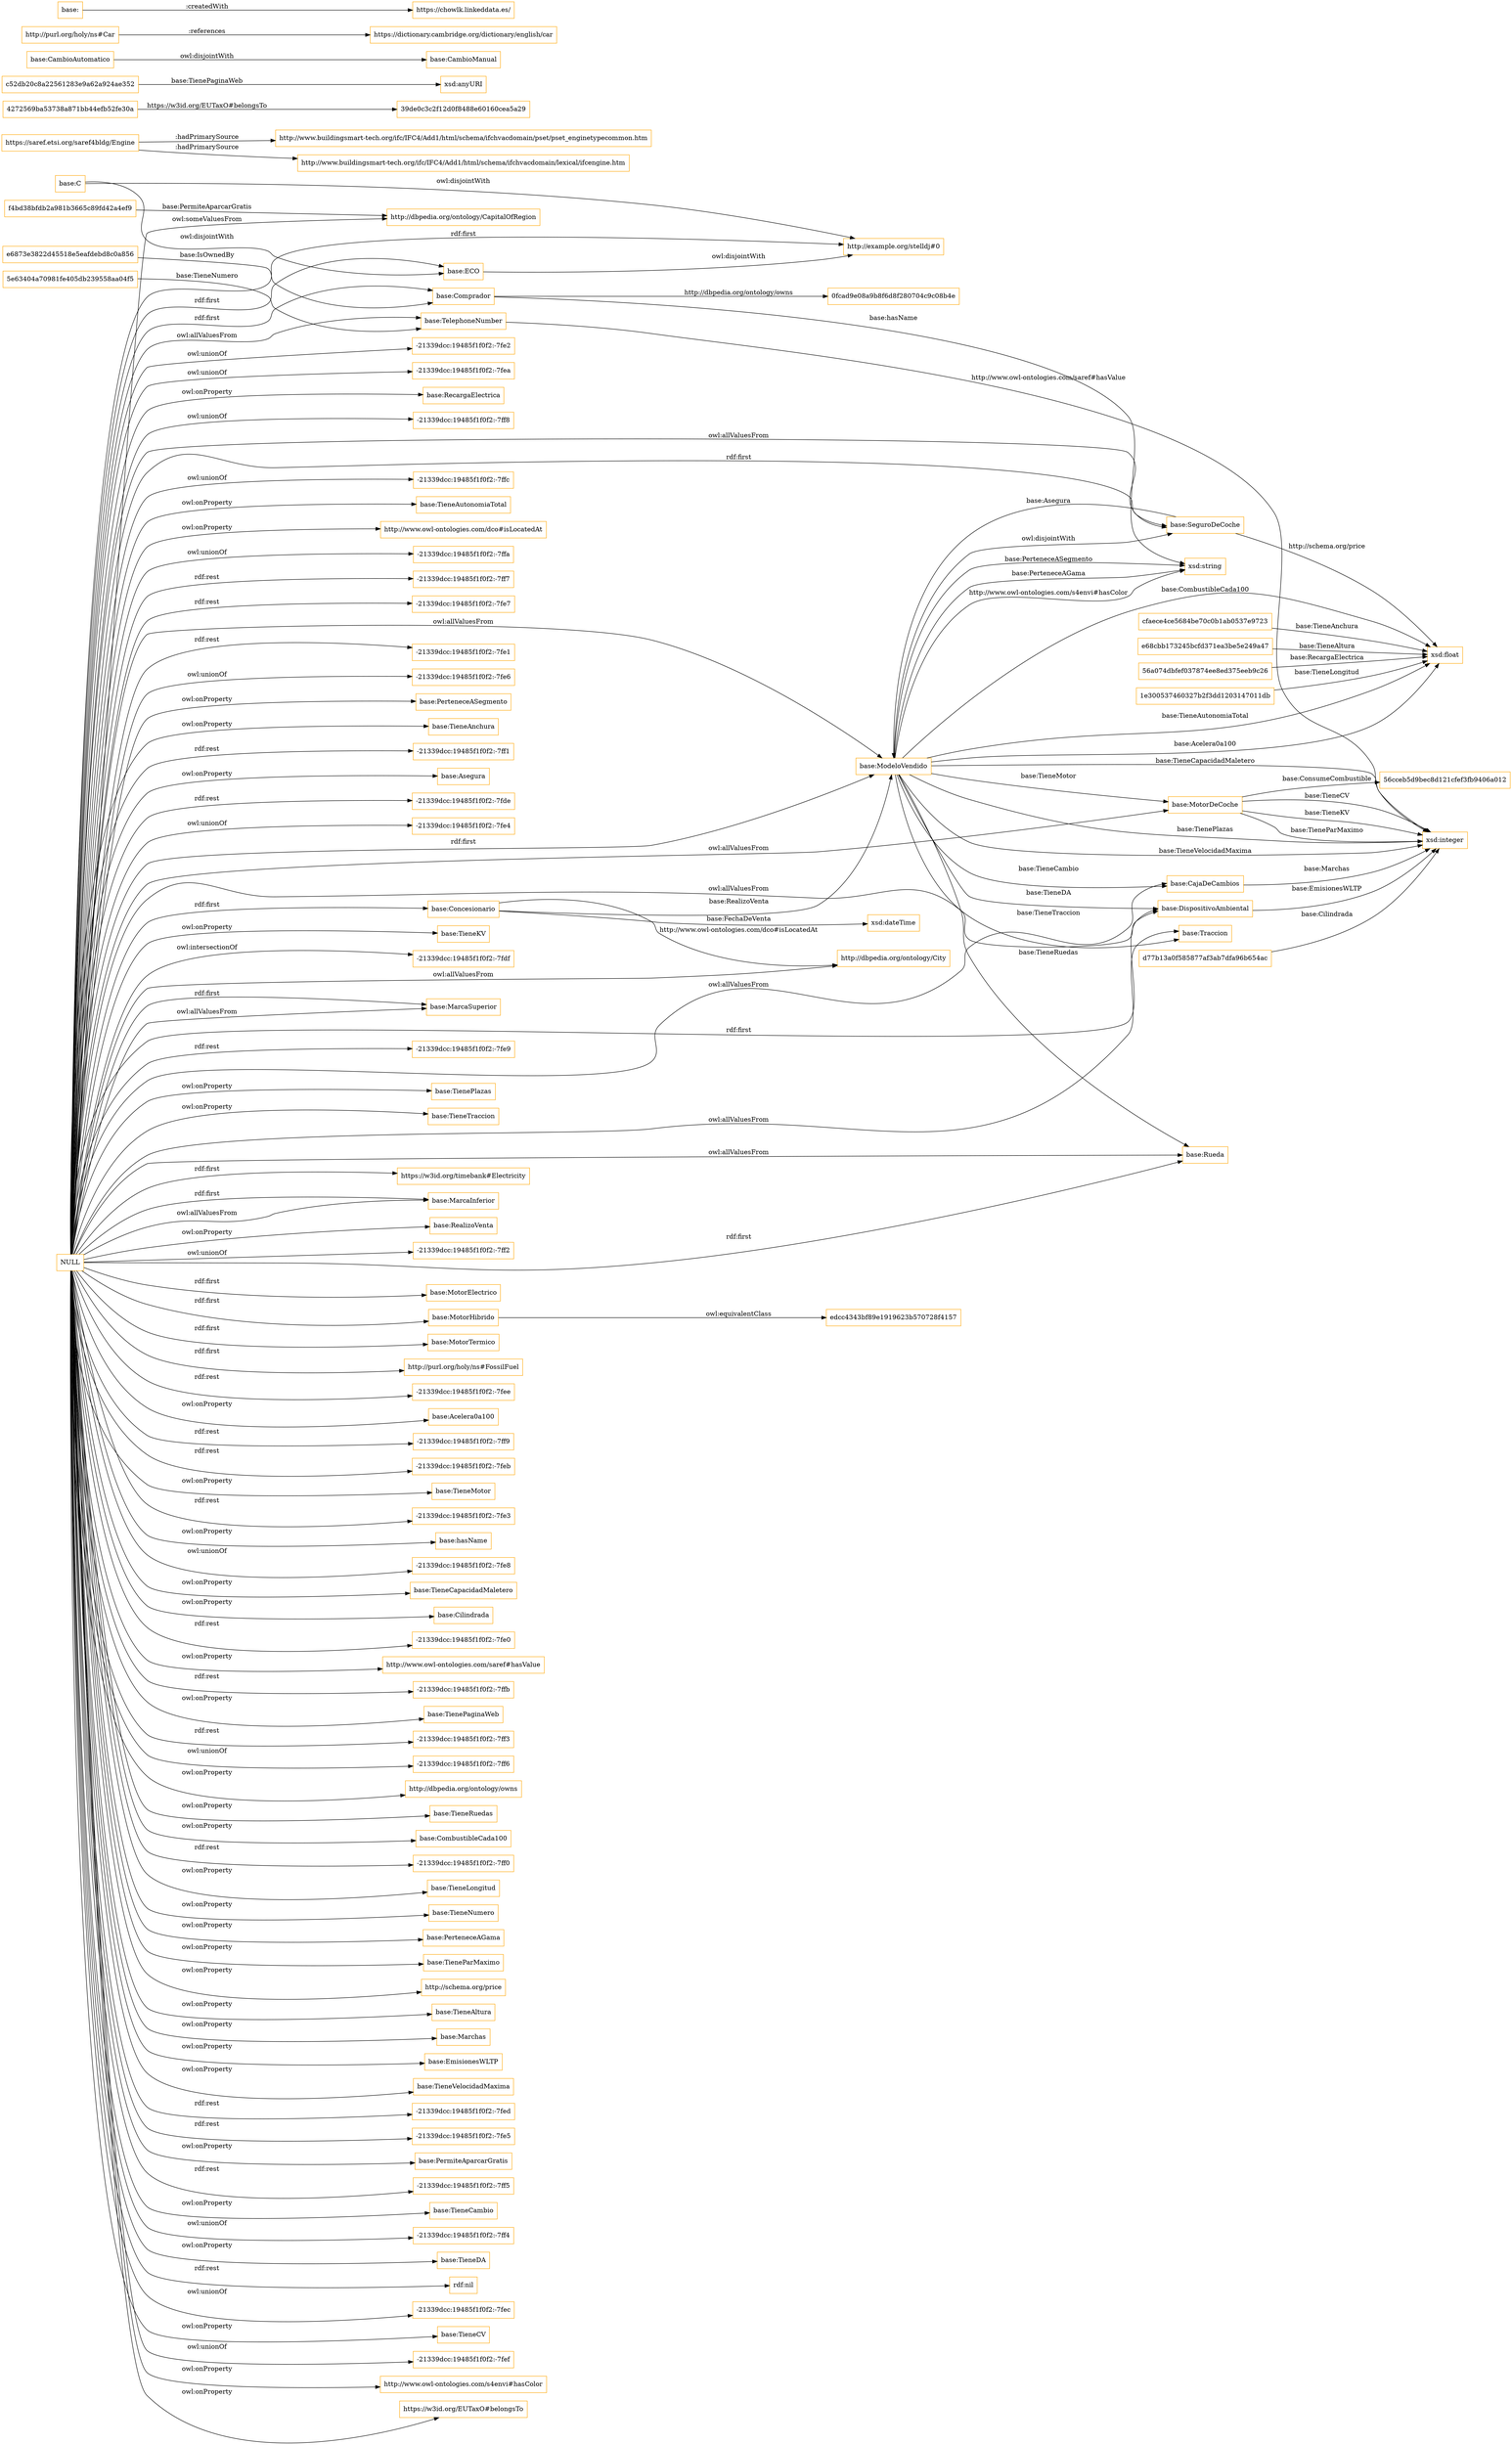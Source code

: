 digraph ar2dtool_diagram { 
rankdir=LR;
size="1501"
node [shape = rectangle, color="orange"]; "base:Traccion" "base:SeguroDeCoche" "base:MarcaSuperior" "http://dbpedia.org/ontology/CapitalOfRegion" "base:DispositivoAmbiental" "d77b13a0f585877af3ab7dfa96b654ac" "https://saref.etsi.org/saref4bldg/Engine" "e68cbb173245bcfd371ea3be5e249a47" "39de0c3c2f12d0f8488e60160cea5a29" "e6873e3822d45518e5eafdebd8c0a856" "edcc4343bf89e1919623b570728f4157" "base:TelephoneNumber" "base:Comprador" "base:MotorDeCoche" "c52db20c8a22561283e9a62a924ae352" "base:Rueda" "56cceb5d9bec8d121cfef3fb9406a012" "56a074dbfef037874ee8ed375eeb9c26" "base:Concesionario" "base:CambioManual" "https://w3id.org/timebank#Electricity" "1e300537460327b2f3dd1203147011db" "base:CajaDeCambios" "base:MarcaInferior" "base:CambioAutomatico" "http://dbpedia.org/ontology/City" "base:C" "base:ECO" "http://purl.org/holy/ns#Car" "base:ModeloVendido" "base:MotorElectrico" "4272569ba53738a871bb44efb52fe30a" "base:MotorHibrido" "f4bd38bfdb2a981b3665c89fd42a4ef9" "http://example.org/stelldj#0" "5e63404a70981fe405db239558aa04f5" "cfaece4ce5684be70c0b1ab0537e9723" "0fcad9e08a9b8f6d8f280704c9c08b4e" "base:MotorTermico" "http://purl.org/holy/ns#FossilFuel" ; /*classes style*/
	"base:C" -> "http://example.org/stelldj#0" [ label = "owl:disjointWith" ];
	"base:C" -> "base:ECO" [ label = "owl:disjointWith" ];
	"http://purl.org/holy/ns#Car" -> "https://dictionary.cambridge.org/dictionary/english/car" [ label = ":references" ];
	"base:CambioAutomatico" -> "base:CambioManual" [ label = "owl:disjointWith" ];
	"NULL" -> "-21339dcc:19485f1f0f2:-7fee" [ label = "rdf:rest" ];
	"NULL" -> "base:Traccion" [ label = "owl:allValuesFrom" ];
	"NULL" -> "base:Acelera0a100" [ label = "owl:onProperty" ];
	"NULL" -> "base:MarcaInferior" [ label = "owl:allValuesFrom" ];
	"NULL" -> "-21339dcc:19485f1f0f2:-7ff9" [ label = "rdf:rest" ];
	"NULL" -> "-21339dcc:19485f1f0f2:-7feb" [ label = "rdf:rest" ];
	"NULL" -> "base:TieneMotor" [ label = "owl:onProperty" ];
	"NULL" -> "-21339dcc:19485f1f0f2:-7fe3" [ label = "rdf:rest" ];
	"NULL" -> "base:hasName" [ label = "owl:onProperty" ];
	"NULL" -> "-21339dcc:19485f1f0f2:-7fe8" [ label = "owl:unionOf" ];
	"NULL" -> "base:Comprador" [ label = "rdf:first" ];
	"NULL" -> "base:TieneCapacidadMaletero" [ label = "owl:onProperty" ];
	"NULL" -> "base:Cilindrada" [ label = "owl:onProperty" ];
	"NULL" -> "-21339dcc:19485f1f0f2:-7fe0" [ label = "rdf:rest" ];
	"NULL" -> "http://www.owl-ontologies.com/saref#hasValue" [ label = "owl:onProperty" ];
	"NULL" -> "base:MotorTermico" [ label = "rdf:first" ];
	"NULL" -> "-21339dcc:19485f1f0f2:-7ffb" [ label = "rdf:rest" ];
	"NULL" -> "base:TienePaginaWeb" [ label = "owl:onProperty" ];
	"NULL" -> "-21339dcc:19485f1f0f2:-7ff3" [ label = "rdf:rest" ];
	"NULL" -> "-21339dcc:19485f1f0f2:-7ff6" [ label = "owl:unionOf" ];
	"NULL" -> "http://dbpedia.org/ontology/owns" [ label = "owl:onProperty" ];
	"NULL" -> "base:TieneRuedas" [ label = "owl:onProperty" ];
	"NULL" -> "base:CombustibleCada100" [ label = "owl:onProperty" ];
	"NULL" -> "-21339dcc:19485f1f0f2:-7ff0" [ label = "rdf:rest" ];
	"NULL" -> "base:TieneLongitud" [ label = "owl:onProperty" ];
	"NULL" -> "base:TieneNumero" [ label = "owl:onProperty" ];
	"NULL" -> "http://example.org/stelldj#0" [ label = "rdf:first" ];
	"NULL" -> "base:ModeloVendido" [ label = "owl:allValuesFrom" ];
	"NULL" -> "base:PerteneceAGama" [ label = "owl:onProperty" ];
	"NULL" -> "base:TieneParMaximo" [ label = "owl:onProperty" ];
	"NULL" -> "http://schema.org/price" [ label = "owl:onProperty" ];
	"NULL" -> "base:TieneAltura" [ label = "owl:onProperty" ];
	"NULL" -> "base:Marchas" [ label = "owl:onProperty" ];
	"NULL" -> "base:EmisionesWLTP" [ label = "owl:onProperty" ];
	"NULL" -> "base:TieneVelocidadMaxima" [ label = "owl:onProperty" ];
	"NULL" -> "-21339dcc:19485f1f0f2:-7fed" [ label = "rdf:rest" ];
	"NULL" -> "-21339dcc:19485f1f0f2:-7fe5" [ label = "rdf:rest" ];
	"NULL" -> "base:PermiteAparcarGratis" [ label = "owl:onProperty" ];
	"NULL" -> "base:ModeloVendido" [ label = "rdf:first" ];
	"NULL" -> "base:Rueda" [ label = "owl:allValuesFrom" ];
	"NULL" -> "base:CajaDeCambios" [ label = "owl:allValuesFrom" ];
	"NULL" -> "-21339dcc:19485f1f0f2:-7ff5" [ label = "rdf:rest" ];
	"NULL" -> "base:TieneCambio" [ label = "owl:onProperty" ];
	"NULL" -> "-21339dcc:19485f1f0f2:-7ff4" [ label = "owl:unionOf" ];
	"NULL" -> "https://w3id.org/timebank#Electricity" [ label = "rdf:first" ];
	"NULL" -> "base:TieneDA" [ label = "owl:onProperty" ];
	"NULL" -> "rdf:nil" [ label = "rdf:rest" ];
	"NULL" -> "base:DispositivoAmbiental" [ label = "owl:allValuesFrom" ];
	"NULL" -> "-21339dcc:19485f1f0f2:-7fec" [ label = "owl:unionOf" ];
	"NULL" -> "base:DispositivoAmbiental" [ label = "rdf:first" ];
	"NULL" -> "base:TieneCV" [ label = "owl:onProperty" ];
	"NULL" -> "http://purl.org/holy/ns#FossilFuel" [ label = "rdf:first" ];
	"NULL" -> "-21339dcc:19485f1f0f2:-7fef" [ label = "owl:unionOf" ];
	"NULL" -> "http://www.owl-ontologies.com/s4envi#hasColor" [ label = "owl:onProperty" ];
	"NULL" -> "base:MarcaSuperior" [ label = "rdf:first" ];
	"NULL" -> "https://w3id.org/EUTaxO#belongsTo" [ label = "owl:onProperty" ];
	"NULL" -> "-21339dcc:19485f1f0f2:-7fe2" [ label = "owl:unionOf" ];
	"NULL" -> "-21339dcc:19485f1f0f2:-7fea" [ label = "owl:unionOf" ];
	"NULL" -> "base:SeguroDeCoche" [ label = "owl:allValuesFrom" ];
	"NULL" -> "base:SeguroDeCoche" [ label = "rdf:first" ];
	"NULL" -> "base:Concesionario" [ label = "rdf:first" ];
	"NULL" -> "base:MotorElectrico" [ label = "rdf:first" ];
	"NULL" -> "base:RecargaElectrica" [ label = "owl:onProperty" ];
	"NULL" -> "-21339dcc:19485f1f0f2:-7ff8" [ label = "owl:unionOf" ];
	"NULL" -> "base:Rueda" [ label = "rdf:first" ];
	"NULL" -> "-21339dcc:19485f1f0f2:-7fe7" [ label = "rdf:rest" ];
	"NULL" -> "-21339dcc:19485f1f0f2:-7ffc" [ label = "owl:unionOf" ];
	"NULL" -> "base:TieneAutonomiaTotal" [ label = "owl:onProperty" ];
	"NULL" -> "base:ECO" [ label = "rdf:first" ];
	"NULL" -> "http://www.owl-ontologies.com/dco#isLocatedAt" [ label = "owl:onProperty" ];
	"NULL" -> "-21339dcc:19485f1f0f2:-7ffa" [ label = "owl:unionOf" ];
	"NULL" -> "-21339dcc:19485f1f0f2:-7ff7" [ label = "rdf:rest" ];
	"NULL" -> "base:MarcaInferior" [ label = "rdf:first" ];
	"NULL" -> "-21339dcc:19485f1f0f2:-7fe1" [ label = "rdf:rest" ];
	"NULL" -> "-21339dcc:19485f1f0f2:-7fe6" [ label = "owl:unionOf" ];
	"NULL" -> "http://dbpedia.org/ontology/CapitalOfRegion" [ label = "owl:someValuesFrom" ];
	"NULL" -> "base:MotorHibrido" [ label = "rdf:first" ];
	"NULL" -> "base:PerteneceASegmento" [ label = "owl:onProperty" ];
	"NULL" -> "base:TieneAnchura" [ label = "owl:onProperty" ];
	"NULL" -> "-21339dcc:19485f1f0f2:-7ff1" [ label = "rdf:rest" ];
	"NULL" -> "base:TelephoneNumber" [ label = "owl:allValuesFrom" ];
	"NULL" -> "base:MarcaSuperior" [ label = "owl:allValuesFrom" ];
	"NULL" -> "base:MotorDeCoche" [ label = "owl:allValuesFrom" ];
	"NULL" -> "http://dbpedia.org/ontology/City" [ label = "owl:allValuesFrom" ];
	"NULL" -> "base:Asegura" [ label = "owl:onProperty" ];
	"NULL" -> "-21339dcc:19485f1f0f2:-7fde" [ label = "rdf:rest" ];
	"NULL" -> "-21339dcc:19485f1f0f2:-7fe4" [ label = "owl:unionOf" ];
	"NULL" -> "base:TieneKV" [ label = "owl:onProperty" ];
	"NULL" -> "-21339dcc:19485f1f0f2:-7fdf" [ label = "owl:intersectionOf" ];
	"NULL" -> "-21339dcc:19485f1f0f2:-7fe9" [ label = "rdf:rest" ];
	"NULL" -> "base:TienePlazas" [ label = "owl:onProperty" ];
	"NULL" -> "base:TieneTraccion" [ label = "owl:onProperty" ];
	"NULL" -> "base:RealizoVenta" [ label = "owl:onProperty" ];
	"NULL" -> "-21339dcc:19485f1f0f2:-7ff2" [ label = "owl:unionOf" ];
	"base:MotorHibrido" -> "edcc4343bf89e1919623b570728f4157" [ label = "owl:equivalentClass" ];
	"https://saref.etsi.org/saref4bldg/Engine" -> "http://www.buildingsmart-tech.org/ifc/IFC4/Add1/html/schema/ifchvacdomain/pset/pset_enginetypecommon.htm" [ label = ":hadPrimarySource" ];
	"https://saref.etsi.org/saref4bldg/Engine" -> "http://www.buildingsmart-tech.org/ifc/IFC4/Add1/html/schema/ifchvacdomain/lexical/ifcengine.htm" [ label = ":hadPrimarySource" ];
	"base:ECO" -> "http://example.org/stelldj#0" [ label = "owl:disjointWith" ];
	"base:ModeloVendido" -> "base:SeguroDeCoche" [ label = "owl:disjointWith" ];
	"base:" -> "https://chowlk.linkeddata.es/" [ label = ":createdWith" ];
	"e6873e3822d45518e5eafdebd8c0a856" -> "base:Comprador" [ label = "base:IsOwnedBy" ];
	"base:Comprador" -> "xsd:string" [ label = "base:hasName" ];
	"base:Concesionario" -> "xsd:dateTime" [ label = "base:FechaDeVenta" ];
	"5e63404a70981fe405db239558aa04f5" -> "base:TelephoneNumber" [ label = "base:TieneNumero" ];
	"base:ModeloVendido" -> "base:Traccion" [ label = "base:TieneTraccion" ];
	"c52db20c8a22561283e9a62a924ae352" -> "xsd:anyURI" [ label = "base:TienePaginaWeb" ];
	"1e300537460327b2f3dd1203147011db" -> "xsd:float" [ label = "base:TieneLongitud" ];
	"e68cbb173245bcfd371ea3be5e249a47" -> "xsd:float" [ label = "base:TieneAltura" ];
	"base:ModeloVendido" -> "xsd:float" [ label = "base:Acelera0a100" ];
	"base:MotorDeCoche" -> "xsd:integer" [ label = "base:TieneCV" ];
	"base:TelephoneNumber" -> "xsd:integer" [ label = "http://www.owl-ontologies.com/saref#hasValue" ];
	"base:ModeloVendido" -> "base:Rueda" [ label = "base:TieneRuedas" ];
	"base:MotorDeCoche" -> "56cceb5d9bec8d121cfef3fb9406a012" [ label = "base:ConsumeCombustible" ];
	"base:Concesionario" -> "base:ModeloVendido" [ label = "base:RealizoVenta" ];
	"base:Concesionario" -> "http://dbpedia.org/ontology/City" [ label = "http://www.owl-ontologies.com/dco#isLocatedAt" ];
	"base:SeguroDeCoche" -> "xsd:float" [ label = "http://schema.org/price" ];
	"base:SeguroDeCoche" -> "base:ModeloVendido" [ label = "base:Asegura" ];
	"base:ModeloVendido" -> "base:DispositivoAmbiental" [ label = "base:TieneDA" ];
	"base:ModeloVendido" -> "base:CajaDeCambios" [ label = "base:TieneCambio" ];
	"base:ModeloVendido" -> "xsd:float" [ label = "base:CombustibleCada100" ];
	"cfaece4ce5684be70c0b1ab0537e9723" -> "xsd:float" [ label = "base:TieneAnchura" ];
	"base:ModeloVendido" -> "xsd:string" [ label = "base:PerteneceAGama" ];
	"base:ModeloVendido" -> "xsd:integer" [ label = "base:TieneVelocidadMaxima" ];
	"base:ModeloVendido" -> "xsd:integer" [ label = "base:TieneCapacidadMaletero" ];
	"base:MotorDeCoche" -> "xsd:integer" [ label = "base:TieneKV" ];
	"base:ModeloVendido" -> "xsd:string" [ label = "http://www.owl-ontologies.com/s4envi#hasColor" ];
	"base:ModeloVendido" -> "xsd:float" [ label = "base:TieneAutonomiaTotal" ];
	"4272569ba53738a871bb44efb52fe30a" -> "39de0c3c2f12d0f8488e60160cea5a29" [ label = "https://w3id.org/EUTaxO#belongsTo" ];
	"base:CajaDeCambios" -> "xsd:integer" [ label = "base:Marchas" ];
	"base:ModeloVendido" -> "base:MotorDeCoche" [ label = "base:TieneMotor" ];
	"base:ModeloVendido" -> "xsd:string" [ label = "base:PerteneceASegmento" ];
	"56a074dbfef037874ee8ed375eeb9c26" -> "xsd:float" [ label = "base:RecargaElectrica" ];
	"base:Comprador" -> "0fcad9e08a9b8f6d8f280704c9c08b4e" [ label = "http://dbpedia.org/ontology/owns" ];
	"base:ModeloVendido" -> "xsd:integer" [ label = "base:TienePlazas" ];
	"base:MotorDeCoche" -> "xsd:integer" [ label = "base:TieneParMaximo" ];
	"d77b13a0f585877af3ab7dfa96b654ac" -> "xsd:integer" [ label = "base:Cilindrada" ];
	"base:DispositivoAmbiental" -> "xsd:integer" [ label = "base:EmisionesWLTP" ];
	"f4bd38bfdb2a981b3665c89fd42a4ef9" -> "http://dbpedia.org/ontology/CapitalOfRegion" [ label = "base:PermiteAparcarGratis" ];

}
